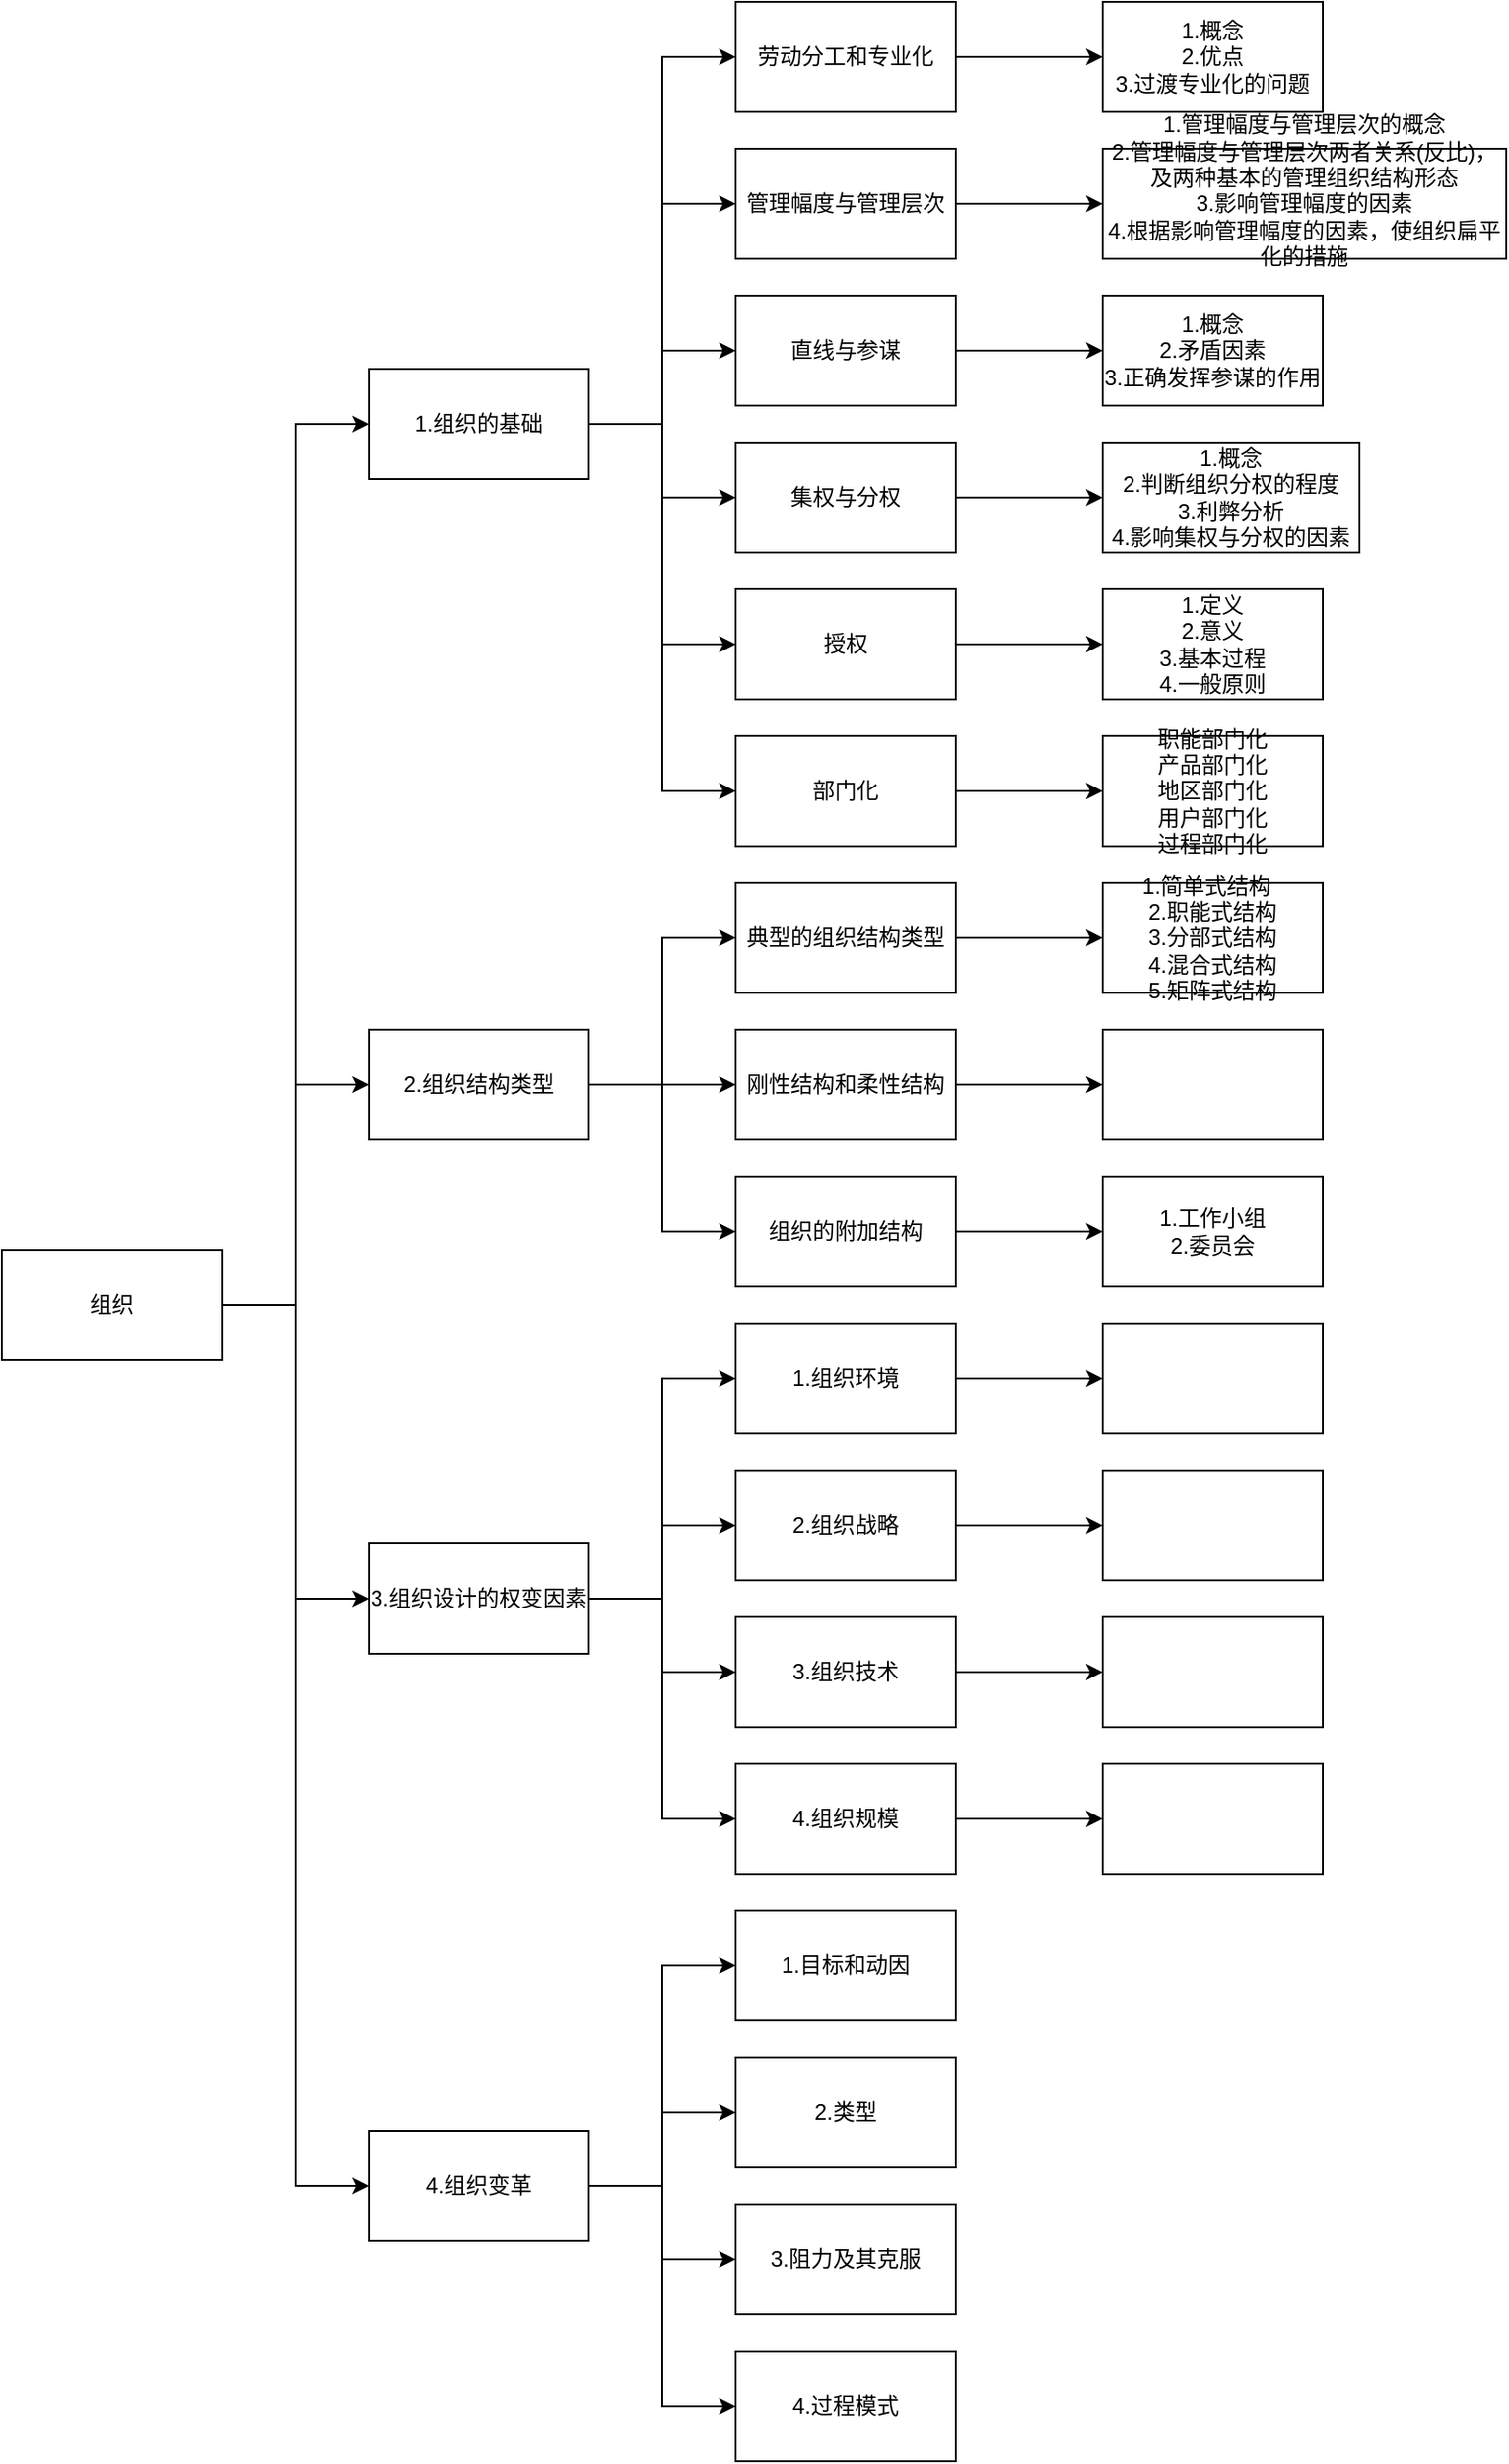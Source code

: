 <mxfile version="22.1.11" type="device">
  <diagram name="第 1 页" id="yxfO2xVB706HbJPvyINQ">
    <mxGraphModel dx="954" dy="589" grid="1" gridSize="10" guides="1" tooltips="1" connect="1" arrows="1" fold="1" page="1" pageScale="1" pageWidth="827" pageHeight="1169" math="0" shadow="0">
      <root>
        <mxCell id="0" />
        <mxCell id="1" parent="0" />
        <mxCell id="1igGm81GtZaDn4hNyPxJ-3" value="" style="edgeStyle=orthogonalEdgeStyle;rounded=0;orthogonalLoop=1;jettySize=auto;html=1;entryX=0;entryY=0.5;entryDx=0;entryDy=0;" parent="1" source="1igGm81GtZaDn4hNyPxJ-1" target="1igGm81GtZaDn4hNyPxJ-2" edge="1">
          <mxGeometry relative="1" as="geometry" />
        </mxCell>
        <mxCell id="d6VjvGm_OqS_AS_CVNHh-26" style="edgeStyle=orthogonalEdgeStyle;rounded=0;orthogonalLoop=1;jettySize=auto;html=1;entryX=0;entryY=0.5;entryDx=0;entryDy=0;" parent="1" source="1igGm81GtZaDn4hNyPxJ-1" target="d6VjvGm_OqS_AS_CVNHh-19" edge="1">
          <mxGeometry relative="1" as="geometry" />
        </mxCell>
        <mxCell id="d6VjvGm_OqS_AS_CVNHh-30" style="edgeStyle=orthogonalEdgeStyle;rounded=0;orthogonalLoop=1;jettySize=auto;html=1;entryX=0;entryY=0.5;entryDx=0;entryDy=0;" parent="1" source="1igGm81GtZaDn4hNyPxJ-1" target="d6VjvGm_OqS_AS_CVNHh-27" edge="1">
          <mxGeometry relative="1" as="geometry" />
        </mxCell>
        <mxCell id="d6VjvGm_OqS_AS_CVNHh-34" style="edgeStyle=orthogonalEdgeStyle;rounded=0;orthogonalLoop=1;jettySize=auto;html=1;entryX=0;entryY=0.5;entryDx=0;entryDy=0;" parent="1" source="1igGm81GtZaDn4hNyPxJ-1" target="d6VjvGm_OqS_AS_CVNHh-31" edge="1">
          <mxGeometry relative="1" as="geometry" />
        </mxCell>
        <mxCell id="1igGm81GtZaDn4hNyPxJ-1" value="组织" style="rounded=0;whiteSpace=wrap;html=1;" parent="1" vertex="1">
          <mxGeometry x="40" y="720" width="120" height="60" as="geometry" />
        </mxCell>
        <mxCell id="1igGm81GtZaDn4hNyPxJ-6" style="edgeStyle=orthogonalEdgeStyle;rounded=0;orthogonalLoop=1;jettySize=auto;html=1;entryX=0;entryY=0.5;entryDx=0;entryDy=0;" parent="1" source="1igGm81GtZaDn4hNyPxJ-2" target="1igGm81GtZaDn4hNyPxJ-4" edge="1">
          <mxGeometry relative="1" as="geometry" />
        </mxCell>
        <mxCell id="1igGm81GtZaDn4hNyPxJ-14" style="edgeStyle=orthogonalEdgeStyle;rounded=0;orthogonalLoop=1;jettySize=auto;html=1;entryX=0;entryY=0.5;entryDx=0;entryDy=0;" parent="1" source="1igGm81GtZaDn4hNyPxJ-2" target="1igGm81GtZaDn4hNyPxJ-9" edge="1">
          <mxGeometry relative="1" as="geometry" />
        </mxCell>
        <mxCell id="d6VjvGm_OqS_AS_CVNHh-4" style="edgeStyle=orthogonalEdgeStyle;rounded=0;orthogonalLoop=1;jettySize=auto;html=1;entryX=0;entryY=0.5;entryDx=0;entryDy=0;" parent="1" source="1igGm81GtZaDn4hNyPxJ-2" target="d6VjvGm_OqS_AS_CVNHh-1" edge="1">
          <mxGeometry relative="1" as="geometry" />
        </mxCell>
        <mxCell id="d6VjvGm_OqS_AS_CVNHh-9" style="edgeStyle=orthogonalEdgeStyle;rounded=0;orthogonalLoop=1;jettySize=auto;html=1;entryX=0;entryY=0.5;entryDx=0;entryDy=0;" parent="1" source="1igGm81GtZaDn4hNyPxJ-2" target="d6VjvGm_OqS_AS_CVNHh-5" edge="1">
          <mxGeometry relative="1" as="geometry" />
        </mxCell>
        <mxCell id="d6VjvGm_OqS_AS_CVNHh-11" style="edgeStyle=orthogonalEdgeStyle;rounded=0;orthogonalLoop=1;jettySize=auto;html=1;entryX=0;entryY=0.5;entryDx=0;entryDy=0;" parent="1" source="1igGm81GtZaDn4hNyPxJ-2" target="d6VjvGm_OqS_AS_CVNHh-6" edge="1">
          <mxGeometry relative="1" as="geometry" />
        </mxCell>
        <mxCell id="d6VjvGm_OqS_AS_CVNHh-12" style="edgeStyle=orthogonalEdgeStyle;rounded=0;orthogonalLoop=1;jettySize=auto;html=1;entryX=0;entryY=0.5;entryDx=0;entryDy=0;" parent="1" source="1igGm81GtZaDn4hNyPxJ-2" target="d6VjvGm_OqS_AS_CVNHh-7" edge="1">
          <mxGeometry relative="1" as="geometry" />
        </mxCell>
        <mxCell id="1igGm81GtZaDn4hNyPxJ-2" value="1.组织的基础" style="rounded=0;whiteSpace=wrap;html=1;" parent="1" vertex="1">
          <mxGeometry x="240" y="240" width="120" height="60" as="geometry" />
        </mxCell>
        <mxCell id="1igGm81GtZaDn4hNyPxJ-8" value="" style="edgeStyle=orthogonalEdgeStyle;rounded=0;orthogonalLoop=1;jettySize=auto;html=1;" parent="1" source="1igGm81GtZaDn4hNyPxJ-4" target="1igGm81GtZaDn4hNyPxJ-7" edge="1">
          <mxGeometry relative="1" as="geometry" />
        </mxCell>
        <mxCell id="1igGm81GtZaDn4hNyPxJ-4" value="劳动分工和专业化" style="rounded=0;whiteSpace=wrap;html=1;" parent="1" vertex="1">
          <mxGeometry x="440" y="40" width="120" height="60" as="geometry" />
        </mxCell>
        <mxCell id="1igGm81GtZaDn4hNyPxJ-7" value="&lt;div&gt;1.概念&lt;/div&gt;&lt;div&gt;2.优点&lt;/div&gt;&lt;div&gt;3.过渡专业化的问题&lt;/div&gt;" style="rounded=0;whiteSpace=wrap;html=1;" parent="1" vertex="1">
          <mxGeometry x="640" y="40" width="120" height="60" as="geometry" />
        </mxCell>
        <mxCell id="1igGm81GtZaDn4hNyPxJ-15" style="edgeStyle=orthogonalEdgeStyle;rounded=0;orthogonalLoop=1;jettySize=auto;html=1;entryX=0;entryY=0.5;entryDx=0;entryDy=0;" parent="1" source="1igGm81GtZaDn4hNyPxJ-9" edge="1" target="1igGm81GtZaDn4hNyPxJ-12">
          <mxGeometry relative="1" as="geometry">
            <mxPoint x="640" y="160" as="targetPoint" />
          </mxGeometry>
        </mxCell>
        <mxCell id="1igGm81GtZaDn4hNyPxJ-9" value="管理幅度与管理层次" style="rounded=0;whiteSpace=wrap;html=1;" parent="1" vertex="1">
          <mxGeometry x="440" y="120" width="120" height="60" as="geometry" />
        </mxCell>
        <mxCell id="1igGm81GtZaDn4hNyPxJ-12" value="&lt;div&gt;1.管理幅度与管理层次的概念&lt;/div&gt;&lt;div&gt;2.管理幅度与管理层次两者关系(反比)，及两种基本的管理组织结构形态&lt;/div&gt;&lt;div&gt;3.影响管理幅度的因素&lt;/div&gt;&lt;div&gt;4.根据影响管理幅度的因素，使组织扁平化的措施&lt;/div&gt;&lt;div&gt;&lt;br&gt;&lt;/div&gt;" style="rounded=0;whiteSpace=wrap;html=1;" parent="1" vertex="1">
          <mxGeometry x="640" y="120" width="220" height="60" as="geometry" />
        </mxCell>
        <mxCell id="d6VjvGm_OqS_AS_CVNHh-3" value="" style="edgeStyle=orthogonalEdgeStyle;rounded=0;orthogonalLoop=1;jettySize=auto;html=1;" parent="1" source="d6VjvGm_OqS_AS_CVNHh-1" target="d6VjvGm_OqS_AS_CVNHh-2" edge="1">
          <mxGeometry relative="1" as="geometry" />
        </mxCell>
        <mxCell id="d6VjvGm_OqS_AS_CVNHh-1" value="直线与参谋" style="rounded=0;whiteSpace=wrap;html=1;" parent="1" vertex="1">
          <mxGeometry x="440" y="200" width="120" height="60" as="geometry" />
        </mxCell>
        <mxCell id="d6VjvGm_OqS_AS_CVNHh-2" value="&lt;div&gt;1.概念&lt;/div&gt;&lt;div&gt;2.矛盾因素&lt;/div&gt;&lt;div&gt;3.正确发挥参谋的作用&lt;/div&gt;" style="rounded=0;whiteSpace=wrap;html=1;" parent="1" vertex="1">
          <mxGeometry x="640" y="200" width="120" height="60" as="geometry" />
        </mxCell>
        <mxCell id="d6VjvGm_OqS_AS_CVNHh-14" value="" style="edgeStyle=orthogonalEdgeStyle;rounded=0;orthogonalLoop=1;jettySize=auto;html=1;" parent="1" source="d6VjvGm_OqS_AS_CVNHh-5" target="d6VjvGm_OqS_AS_CVNHh-13" edge="1">
          <mxGeometry relative="1" as="geometry" />
        </mxCell>
        <mxCell id="d6VjvGm_OqS_AS_CVNHh-5" value="集权与分权" style="rounded=0;whiteSpace=wrap;html=1;" parent="1" vertex="1">
          <mxGeometry x="440" y="280" width="120" height="60" as="geometry" />
        </mxCell>
        <mxCell id="d6VjvGm_OqS_AS_CVNHh-16" value="" style="edgeStyle=orthogonalEdgeStyle;rounded=0;orthogonalLoop=1;jettySize=auto;html=1;" parent="1" source="d6VjvGm_OqS_AS_CVNHh-6" target="d6VjvGm_OqS_AS_CVNHh-15" edge="1">
          <mxGeometry relative="1" as="geometry" />
        </mxCell>
        <mxCell id="d6VjvGm_OqS_AS_CVNHh-6" value="授权" style="rounded=0;whiteSpace=wrap;html=1;" parent="1" vertex="1">
          <mxGeometry x="440" y="360" width="120" height="60" as="geometry" />
        </mxCell>
        <mxCell id="d6VjvGm_OqS_AS_CVNHh-18" value="" style="edgeStyle=orthogonalEdgeStyle;rounded=0;orthogonalLoop=1;jettySize=auto;html=1;" parent="1" source="d6VjvGm_OqS_AS_CVNHh-7" target="d6VjvGm_OqS_AS_CVNHh-17" edge="1">
          <mxGeometry relative="1" as="geometry" />
        </mxCell>
        <mxCell id="d6VjvGm_OqS_AS_CVNHh-7" value="部门化" style="rounded=0;whiteSpace=wrap;html=1;" parent="1" vertex="1">
          <mxGeometry x="440" y="440" width="120" height="60" as="geometry" />
        </mxCell>
        <mxCell id="d6VjvGm_OqS_AS_CVNHh-13" value="&lt;div&gt;1.概念&lt;/div&gt;&lt;div&gt;2.判断组织分权的程度&lt;/div&gt;&lt;div&gt;3.利弊分析&lt;/div&gt;&lt;div&gt;4.影响集权与分权的因素&lt;/div&gt;" style="rounded=0;whiteSpace=wrap;html=1;" parent="1" vertex="1">
          <mxGeometry x="640" y="280" width="140" height="60" as="geometry" />
        </mxCell>
        <mxCell id="d6VjvGm_OqS_AS_CVNHh-15" value="&lt;div&gt;1.定义&lt;/div&gt;&lt;div&gt;2.意义&lt;/div&gt;&lt;div&gt;3.基本过程&lt;/div&gt;&lt;div&gt;4.一般原则&lt;/div&gt;" style="rounded=0;whiteSpace=wrap;html=1;" parent="1" vertex="1">
          <mxGeometry x="640" y="360" width="120" height="60" as="geometry" />
        </mxCell>
        <mxCell id="d6VjvGm_OqS_AS_CVNHh-17" value="&lt;div&gt;职能部门化&lt;/div&gt;&lt;div&gt;产品部门化&lt;/div&gt;&lt;div&gt;地区部门化&lt;/div&gt;&lt;div&gt;用户部门化&lt;/div&gt;&lt;div&gt;过程部门化&lt;/div&gt;" style="rounded=0;whiteSpace=wrap;html=1;" parent="1" vertex="1">
          <mxGeometry x="640" y="440" width="120" height="60" as="geometry" />
        </mxCell>
        <mxCell id="d6VjvGm_OqS_AS_CVNHh-23" style="edgeStyle=orthogonalEdgeStyle;rounded=0;orthogonalLoop=1;jettySize=auto;html=1;entryX=0;entryY=0.5;entryDx=0;entryDy=0;" parent="1" source="d6VjvGm_OqS_AS_CVNHh-19" target="d6VjvGm_OqS_AS_CVNHh-22" edge="1">
          <mxGeometry relative="1" as="geometry" />
        </mxCell>
        <mxCell id="d6VjvGm_OqS_AS_CVNHh-24" style="edgeStyle=orthogonalEdgeStyle;rounded=0;orthogonalLoop=1;jettySize=auto;html=1;entryX=0;entryY=0.5;entryDx=0;entryDy=0;" parent="1" source="d6VjvGm_OqS_AS_CVNHh-19" target="d6VjvGm_OqS_AS_CVNHh-21" edge="1">
          <mxGeometry relative="1" as="geometry" />
        </mxCell>
        <mxCell id="d6VjvGm_OqS_AS_CVNHh-25" style="edgeStyle=orthogonalEdgeStyle;rounded=0;orthogonalLoop=1;jettySize=auto;html=1;entryX=0;entryY=0.5;entryDx=0;entryDy=0;" parent="1" source="d6VjvGm_OqS_AS_CVNHh-19" target="d6VjvGm_OqS_AS_CVNHh-20" edge="1">
          <mxGeometry relative="1" as="geometry" />
        </mxCell>
        <mxCell id="d6VjvGm_OqS_AS_CVNHh-19" value="2.组织结构类型" style="rounded=0;whiteSpace=wrap;html=1;" parent="1" vertex="1">
          <mxGeometry x="240" y="600" width="120" height="60" as="geometry" />
        </mxCell>
        <mxCell id="Q_D0G_2ZTALd_rioJydN-6" value="" style="edgeStyle=orthogonalEdgeStyle;rounded=0;orthogonalLoop=1;jettySize=auto;html=1;" parent="1" source="d6VjvGm_OqS_AS_CVNHh-20" target="Q_D0G_2ZTALd_rioJydN-5" edge="1">
          <mxGeometry relative="1" as="geometry" />
        </mxCell>
        <mxCell id="d6VjvGm_OqS_AS_CVNHh-20" value="组织的附加结构" style="rounded=0;whiteSpace=wrap;html=1;" parent="1" vertex="1">
          <mxGeometry x="440" y="680" width="120" height="60" as="geometry" />
        </mxCell>
        <mxCell id="Q_D0G_2ZTALd_rioJydN-4" value="" style="edgeStyle=orthogonalEdgeStyle;rounded=0;orthogonalLoop=1;jettySize=auto;html=1;" parent="1" source="d6VjvGm_OqS_AS_CVNHh-21" target="Q_D0G_2ZTALd_rioJydN-3" edge="1">
          <mxGeometry relative="1" as="geometry" />
        </mxCell>
        <mxCell id="d6VjvGm_OqS_AS_CVNHh-21" value="刚性结构和柔性结构" style="rounded=0;whiteSpace=wrap;html=1;" parent="1" vertex="1">
          <mxGeometry x="440" y="600" width="120" height="60" as="geometry" />
        </mxCell>
        <mxCell id="Q_D0G_2ZTALd_rioJydN-2" value="" style="edgeStyle=orthogonalEdgeStyle;rounded=0;orthogonalLoop=1;jettySize=auto;html=1;" parent="1" source="d6VjvGm_OqS_AS_CVNHh-22" target="Q_D0G_2ZTALd_rioJydN-1" edge="1">
          <mxGeometry relative="1" as="geometry" />
        </mxCell>
        <mxCell id="d6VjvGm_OqS_AS_CVNHh-22" value="典型的组织结构类型" style="rounded=0;whiteSpace=wrap;html=1;" parent="1" vertex="1">
          <mxGeometry x="440" y="520" width="120" height="60" as="geometry" />
        </mxCell>
        <mxCell id="Q_D0G_2ZTALd_rioJydN-10" style="edgeStyle=orthogonalEdgeStyle;rounded=0;orthogonalLoop=1;jettySize=auto;html=1;entryX=0;entryY=0.5;entryDx=0;entryDy=0;" parent="1" source="d6VjvGm_OqS_AS_CVNHh-27" target="d6VjvGm_OqS_AS_CVNHh-28" edge="1">
          <mxGeometry relative="1" as="geometry" />
        </mxCell>
        <mxCell id="Q_D0G_2ZTALd_rioJydN-11" style="edgeStyle=orthogonalEdgeStyle;rounded=0;orthogonalLoop=1;jettySize=auto;html=1;" parent="1" source="d6VjvGm_OqS_AS_CVNHh-27" target="Q_D0G_2ZTALd_rioJydN-9" edge="1">
          <mxGeometry relative="1" as="geometry" />
        </mxCell>
        <mxCell id="Q_D0G_2ZTALd_rioJydN-12" style="edgeStyle=orthogonalEdgeStyle;rounded=0;orthogonalLoop=1;jettySize=auto;html=1;entryX=0;entryY=0.5;entryDx=0;entryDy=0;" parent="1" source="d6VjvGm_OqS_AS_CVNHh-27" target="Q_D0G_2ZTALd_rioJydN-8" edge="1">
          <mxGeometry relative="1" as="geometry" />
        </mxCell>
        <mxCell id="Q_D0G_2ZTALd_rioJydN-13" style="edgeStyle=orthogonalEdgeStyle;rounded=0;orthogonalLoop=1;jettySize=auto;html=1;entryX=0;entryY=0.5;entryDx=0;entryDy=0;" parent="1" source="d6VjvGm_OqS_AS_CVNHh-27" target="Q_D0G_2ZTALd_rioJydN-7" edge="1">
          <mxGeometry relative="1" as="geometry" />
        </mxCell>
        <mxCell id="d6VjvGm_OqS_AS_CVNHh-27" value="3.组织设计的权变因素" style="rounded=0;whiteSpace=wrap;html=1;" parent="1" vertex="1">
          <mxGeometry x="240" y="880" width="120" height="60" as="geometry" />
        </mxCell>
        <mxCell id="Q_D0G_2ZTALd_rioJydN-15" value="" style="edgeStyle=orthogonalEdgeStyle;rounded=0;orthogonalLoop=1;jettySize=auto;html=1;" parent="1" source="d6VjvGm_OqS_AS_CVNHh-28" target="Q_D0G_2ZTALd_rioJydN-14" edge="1">
          <mxGeometry relative="1" as="geometry" />
        </mxCell>
        <mxCell id="d6VjvGm_OqS_AS_CVNHh-28" value="1.组织环境" style="rounded=0;whiteSpace=wrap;html=1;" parent="1" vertex="1">
          <mxGeometry x="440" y="760" width="120" height="60" as="geometry" />
        </mxCell>
        <mxCell id="d6VjvGm_OqS_AS_CVNHh-33" value="" style="edgeStyle=orthogonalEdgeStyle;rounded=0;orthogonalLoop=1;jettySize=auto;html=1;entryX=0;entryY=0.5;entryDx=0;entryDy=0;" parent="1" source="d6VjvGm_OqS_AS_CVNHh-31" target="d6VjvGm_OqS_AS_CVNHh-32" edge="1">
          <mxGeometry relative="1" as="geometry" />
        </mxCell>
        <mxCell id="d6VjvGm_OqS_AS_CVNHh-38" style="edgeStyle=orthogonalEdgeStyle;rounded=0;orthogonalLoop=1;jettySize=auto;html=1;" parent="1" source="d6VjvGm_OqS_AS_CVNHh-31" target="d6VjvGm_OqS_AS_CVNHh-35" edge="1">
          <mxGeometry relative="1" as="geometry" />
        </mxCell>
        <mxCell id="d6VjvGm_OqS_AS_CVNHh-39" style="edgeStyle=orthogonalEdgeStyle;rounded=0;orthogonalLoop=1;jettySize=auto;html=1;entryX=0;entryY=0.5;entryDx=0;entryDy=0;" parent="1" source="d6VjvGm_OqS_AS_CVNHh-31" target="d6VjvGm_OqS_AS_CVNHh-36" edge="1">
          <mxGeometry relative="1" as="geometry" />
        </mxCell>
        <mxCell id="d6VjvGm_OqS_AS_CVNHh-40" style="edgeStyle=orthogonalEdgeStyle;rounded=0;orthogonalLoop=1;jettySize=auto;html=1;entryX=0;entryY=0.5;entryDx=0;entryDy=0;" parent="1" source="d6VjvGm_OqS_AS_CVNHh-31" target="d6VjvGm_OqS_AS_CVNHh-37" edge="1">
          <mxGeometry relative="1" as="geometry" />
        </mxCell>
        <mxCell id="d6VjvGm_OqS_AS_CVNHh-31" value="4.组织变革" style="rounded=0;whiteSpace=wrap;html=1;" parent="1" vertex="1">
          <mxGeometry x="240" y="1200" width="120" height="60" as="geometry" />
        </mxCell>
        <mxCell id="d6VjvGm_OqS_AS_CVNHh-32" value="1.目标和动因" style="rounded=0;whiteSpace=wrap;html=1;" parent="1" vertex="1">
          <mxGeometry x="440" y="1080" width="120" height="60" as="geometry" />
        </mxCell>
        <mxCell id="d6VjvGm_OqS_AS_CVNHh-35" value="2.类型" style="rounded=0;whiteSpace=wrap;html=1;" parent="1" vertex="1">
          <mxGeometry x="440" y="1160" width="120" height="60" as="geometry" />
        </mxCell>
        <mxCell id="d6VjvGm_OqS_AS_CVNHh-36" value="3.阻力及其克服" style="rounded=0;whiteSpace=wrap;html=1;" parent="1" vertex="1">
          <mxGeometry x="440" y="1240" width="120" height="60" as="geometry" />
        </mxCell>
        <mxCell id="d6VjvGm_OqS_AS_CVNHh-37" value="4.过程模式" style="rounded=0;whiteSpace=wrap;html=1;" parent="1" vertex="1">
          <mxGeometry x="440" y="1320" width="120" height="60" as="geometry" />
        </mxCell>
        <mxCell id="Q_D0G_2ZTALd_rioJydN-1" value="&lt;div&gt;1.简单式结构&amp;nbsp;&amp;nbsp;&lt;/div&gt;&lt;div&gt;2.职能式结构&lt;/div&gt;&lt;div&gt;3.分部式结构&lt;/div&gt;&lt;div&gt;4.混合式结构&lt;/div&gt;&lt;div&gt;5.矩阵式结构&lt;/div&gt;" style="rounded=0;whiteSpace=wrap;html=1;" parent="1" vertex="1">
          <mxGeometry x="640" y="520" width="120" height="60" as="geometry" />
        </mxCell>
        <mxCell id="Q_D0G_2ZTALd_rioJydN-3" value="" style="rounded=0;whiteSpace=wrap;html=1;" parent="1" vertex="1">
          <mxGeometry x="640" y="600" width="120" height="60" as="geometry" />
        </mxCell>
        <mxCell id="Q_D0G_2ZTALd_rioJydN-5" value="&lt;div&gt;1.工作小组&lt;/div&gt;&lt;div&gt;2.委员会&lt;/div&gt;" style="rounded=0;whiteSpace=wrap;html=1;" parent="1" vertex="1">
          <mxGeometry x="640" y="680" width="120" height="60" as="geometry" />
        </mxCell>
        <mxCell id="Q_D0G_2ZTALd_rioJydN-21" value="" style="edgeStyle=orthogonalEdgeStyle;rounded=0;orthogonalLoop=1;jettySize=auto;html=1;" parent="1" source="Q_D0G_2ZTALd_rioJydN-7" target="Q_D0G_2ZTALd_rioJydN-20" edge="1">
          <mxGeometry relative="1" as="geometry" />
        </mxCell>
        <mxCell id="Q_D0G_2ZTALd_rioJydN-7" value="4.组织规模" style="rounded=0;whiteSpace=wrap;html=1;" parent="1" vertex="1">
          <mxGeometry x="440" y="1000" width="120" height="60" as="geometry" />
        </mxCell>
        <mxCell id="Q_D0G_2ZTALd_rioJydN-19" value="" style="edgeStyle=orthogonalEdgeStyle;rounded=0;orthogonalLoop=1;jettySize=auto;html=1;" parent="1" source="Q_D0G_2ZTALd_rioJydN-8" target="Q_D0G_2ZTALd_rioJydN-18" edge="1">
          <mxGeometry relative="1" as="geometry" />
        </mxCell>
        <mxCell id="Q_D0G_2ZTALd_rioJydN-8" value="3.组织技术" style="rounded=0;whiteSpace=wrap;html=1;" parent="1" vertex="1">
          <mxGeometry x="440" y="920" width="120" height="60" as="geometry" />
        </mxCell>
        <mxCell id="Q_D0G_2ZTALd_rioJydN-17" value="" style="edgeStyle=orthogonalEdgeStyle;rounded=0;orthogonalLoop=1;jettySize=auto;html=1;" parent="1" source="Q_D0G_2ZTALd_rioJydN-9" target="Q_D0G_2ZTALd_rioJydN-16" edge="1">
          <mxGeometry relative="1" as="geometry" />
        </mxCell>
        <mxCell id="Q_D0G_2ZTALd_rioJydN-9" value="2.组织战略" style="rounded=0;whiteSpace=wrap;html=1;" parent="1" vertex="1">
          <mxGeometry x="440" y="840" width="120" height="60" as="geometry" />
        </mxCell>
        <mxCell id="Q_D0G_2ZTALd_rioJydN-14" value="" style="rounded=0;whiteSpace=wrap;html=1;" parent="1" vertex="1">
          <mxGeometry x="640" y="760" width="120" height="60" as="geometry" />
        </mxCell>
        <mxCell id="Q_D0G_2ZTALd_rioJydN-16" value="" style="rounded=0;whiteSpace=wrap;html=1;" parent="1" vertex="1">
          <mxGeometry x="640" y="840" width="120" height="60" as="geometry" />
        </mxCell>
        <mxCell id="Q_D0G_2ZTALd_rioJydN-18" value="" style="rounded=0;whiteSpace=wrap;html=1;" parent="1" vertex="1">
          <mxGeometry x="640" y="920" width="120" height="60" as="geometry" />
        </mxCell>
        <mxCell id="Q_D0G_2ZTALd_rioJydN-20" value="" style="rounded=0;whiteSpace=wrap;html=1;" parent="1" vertex="1">
          <mxGeometry x="640" y="1000" width="120" height="60" as="geometry" />
        </mxCell>
      </root>
    </mxGraphModel>
  </diagram>
</mxfile>
